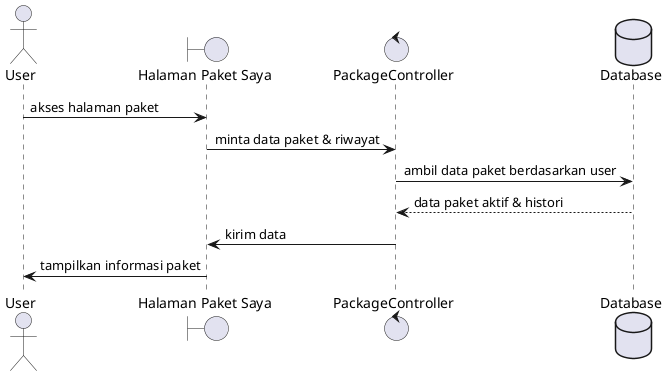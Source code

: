@startuml
actor User
boundary "Halaman Paket Saya" as PaketPage
control "PackageController" as PackageCtrl
database "Database" as DB

User -> PaketPage : akses halaman paket
PaketPage -> PackageCtrl : minta data paket & riwayat
PackageCtrl -> DB : ambil data paket berdasarkan user
DB --> PackageCtrl : data paket aktif & histori
PackageCtrl -> PaketPage : kirim data
PaketPage -> User : tampilkan informasi paket
@enduml
